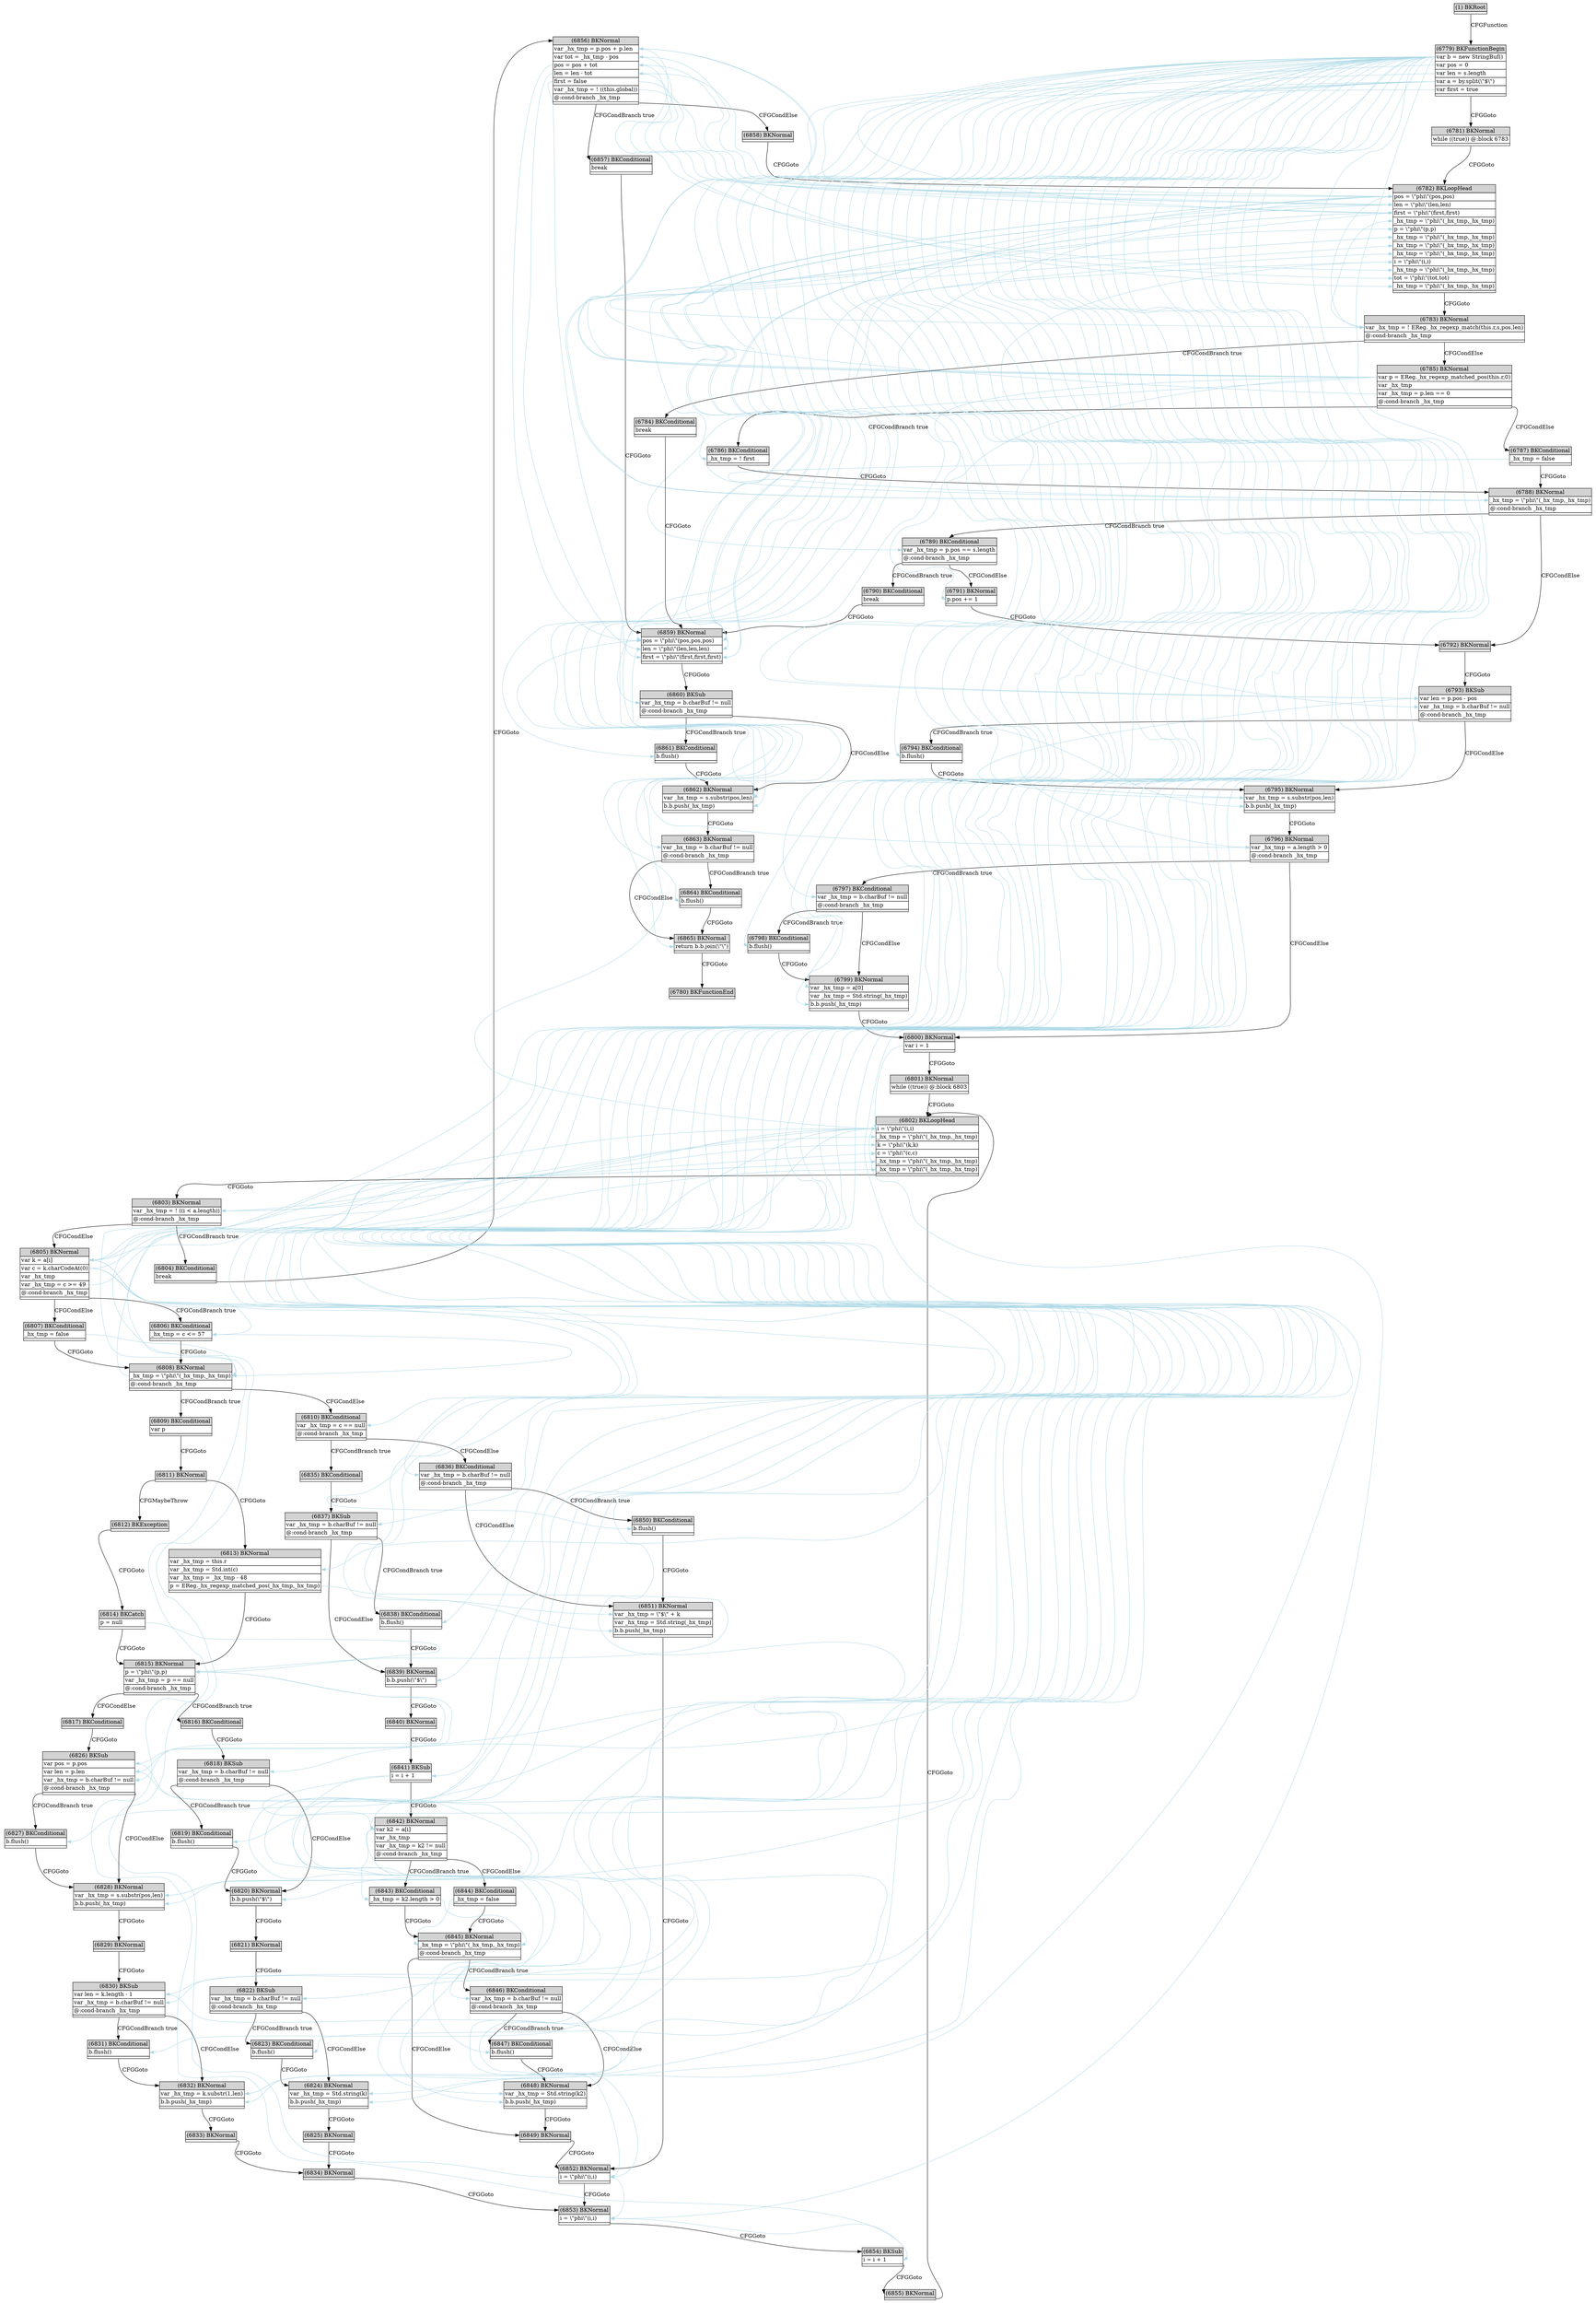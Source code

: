 digraph graphname {
	node [shape=plaintext];
n6865[label=<<table BORDER="0" CELLBORDER="1" CELLSPACING="0">
	<tr><td port="in" bgcolor="lightgray">(6865) BKNormal</td></tr>
	<tr><td port="e0" align="left">return b.b.join(\"\")</td></tr>
	<tr><td port="out"></td></tr>
</table>>];
n6864[label=<<table BORDER="0" CELLBORDER="1" CELLSPACING="0">
	<tr><td port="in" bgcolor="lightgray">(6864) BKConditional</td></tr>
	<tr><td port="e0" align="left">b.flush()</td></tr>
	<tr><td port="out"></td></tr>
</table>>];
n6863[label=<<table BORDER="0" CELLBORDER="1" CELLSPACING="0">
	<tr><td port="in" bgcolor="lightgray">(6863) BKNormal</td></tr>
	<tr><td port="e0" align="left">var _hx_tmp = b.charBuf != null</td></tr>
	<tr><td port="e1" align="left">@:cond-branch _hx_tmp</td></tr>
	<tr><td port="out"></td></tr>
</table>>];
n6862[label=<<table BORDER="0" CELLBORDER="1" CELLSPACING="0">
	<tr><td port="in" bgcolor="lightgray">(6862) BKNormal</td></tr>
	<tr><td port="e0" align="left">var _hx_tmp = s.substr(pos,len)</td></tr>
	<tr><td port="e1" align="left">b.b.push(_hx_tmp)</td></tr>
	<tr><td port="out"></td></tr>
</table>>];
n6861[label=<<table BORDER="0" CELLBORDER="1" CELLSPACING="0">
	<tr><td port="in" bgcolor="lightgray">(6861) BKConditional</td></tr>
	<tr><td port="e0" align="left">b.flush()</td></tr>
	<tr><td port="out"></td></tr>
</table>>];
n6860[label=<<table BORDER="0" CELLBORDER="1" CELLSPACING="0">
	<tr><td port="in" bgcolor="lightgray">(6860) BKSub</td></tr>
	<tr><td port="e0" align="left">var _hx_tmp = b.charBuf != null</td></tr>
	<tr><td port="e1" align="left">@:cond-branch _hx_tmp</td></tr>
	<tr><td port="out"></td></tr>
</table>>];
n6859[label=<<table BORDER="0" CELLBORDER="1" CELLSPACING="0">
	<tr><td port="in" bgcolor="lightgray">(6859) BKNormal</td></tr>
	<tr><td port="ep0" align="left">pos = \"phi\"(pos,pos,pos)</td></tr>
	<tr><td port="ep1" align="left">len = \"phi\"(len,len,len)</td></tr>
	<tr><td port="ep2" align="left">first = \"phi\"(first,first,first)</td></tr>
	<tr><td port="out"></td></tr>
</table>>];
n6858[label=<<table BORDER="0" CELLBORDER="1" CELLSPACING="0">
	<tr><td port="in" bgcolor="lightgray">(6858) BKNormal</td></tr>
	<tr><td port="out"></td></tr>
</table>>];
n6857[label=<<table BORDER="0" CELLBORDER="1" CELLSPACING="0">
	<tr><td port="in" bgcolor="lightgray">(6857) BKConditional</td></tr>
	<tr><td port="e0" align="left">break</td></tr>
	<tr><td port="out"></td></tr>
</table>>];
n6856[label=<<table BORDER="0" CELLBORDER="1" CELLSPACING="0">
	<tr><td port="in" bgcolor="lightgray">(6856) BKNormal</td></tr>
	<tr><td port="e0" align="left">var _hx_tmp = p.pos + p.len</td></tr>
	<tr><td port="e1" align="left">var tot = _hx_tmp - pos</td></tr>
	<tr><td port="e2" align="left">pos = pos + tot</td></tr>
	<tr><td port="e3" align="left">len = len - tot</td></tr>
	<tr><td port="e4" align="left">first = false</td></tr>
	<tr><td port="e5" align="left">var _hx_tmp = ! ((this.global))</td></tr>
	<tr><td port="e6" align="left">@:cond-branch _hx_tmp</td></tr>
	<tr><td port="out"></td></tr>
</table>>];
n6855[label=<<table BORDER="0" CELLBORDER="1" CELLSPACING="0">
	<tr><td port="in" bgcolor="lightgray">(6855) BKNormal</td></tr>
	<tr><td port="out"></td></tr>
</table>>];
n6854[label=<<table BORDER="0" CELLBORDER="1" CELLSPACING="0">
	<tr><td port="in" bgcolor="lightgray">(6854) BKSub</td></tr>
	<tr><td port="e0" align="left">i = i + 1</td></tr>
	<tr><td port="out"></td></tr>
</table>>];
n6853[label=<<table BORDER="0" CELLBORDER="1" CELLSPACING="0">
	<tr><td port="in" bgcolor="lightgray">(6853) BKNormal</td></tr>
	<tr><td port="ep0" align="left">i = \"phi\"(i,i)</td></tr>
	<tr><td port="out"></td></tr>
</table>>];
n6852[label=<<table BORDER="0" CELLBORDER="1" CELLSPACING="0">
	<tr><td port="in" bgcolor="lightgray">(6852) BKNormal</td></tr>
	<tr><td port="ep0" align="left">i = \"phi\"(i,i)</td></tr>
	<tr><td port="out"></td></tr>
</table>>];
n6851[label=<<table BORDER="0" CELLBORDER="1" CELLSPACING="0">
	<tr><td port="in" bgcolor="lightgray">(6851) BKNormal</td></tr>
	<tr><td port="e0" align="left">var _hx_tmp = \"$\" + k</td></tr>
	<tr><td port="e1" align="left">var _hx_tmp = Std.string(_hx_tmp)</td></tr>
	<tr><td port="e2" align="left">b.b.push(_hx_tmp)</td></tr>
	<tr><td port="out"></td></tr>
</table>>];
n6850[label=<<table BORDER="0" CELLBORDER="1" CELLSPACING="0">
	<tr><td port="in" bgcolor="lightgray">(6850) BKConditional</td></tr>
	<tr><td port="e0" align="left">b.flush()</td></tr>
	<tr><td port="out"></td></tr>
</table>>];
n6849[label=<<table BORDER="0" CELLBORDER="1" CELLSPACING="0">
	<tr><td port="in" bgcolor="lightgray">(6849) BKNormal</td></tr>
	<tr><td port="out"></td></tr>
</table>>];
n6848[label=<<table BORDER="0" CELLBORDER="1" CELLSPACING="0">
	<tr><td port="in" bgcolor="lightgray">(6848) BKNormal</td></tr>
	<tr><td port="e0" align="left">var _hx_tmp = Std.string(k2)</td></tr>
	<tr><td port="e1" align="left">b.b.push(_hx_tmp)</td></tr>
	<tr><td port="out"></td></tr>
</table>>];
n6847[label=<<table BORDER="0" CELLBORDER="1" CELLSPACING="0">
	<tr><td port="in" bgcolor="lightgray">(6847) BKConditional</td></tr>
	<tr><td port="e0" align="left">b.flush()</td></tr>
	<tr><td port="out"></td></tr>
</table>>];
n6846[label=<<table BORDER="0" CELLBORDER="1" CELLSPACING="0">
	<tr><td port="in" bgcolor="lightgray">(6846) BKConditional</td></tr>
	<tr><td port="e0" align="left">var _hx_tmp = b.charBuf != null</td></tr>
	<tr><td port="e1" align="left">@:cond-branch _hx_tmp</td></tr>
	<tr><td port="out"></td></tr>
</table>>];
n6845[label=<<table BORDER="0" CELLBORDER="1" CELLSPACING="0">
	<tr><td port="in" bgcolor="lightgray">(6845) BKNormal</td></tr>
	<tr><td port="ep0" align="left">_hx_tmp = \"phi\"(_hx_tmp,_hx_tmp)</td></tr>
	<tr><td port="e0" align="left">@:cond-branch _hx_tmp</td></tr>
	<tr><td port="out"></td></tr>
</table>>];
n6844[label=<<table BORDER="0" CELLBORDER="1" CELLSPACING="0">
	<tr><td port="in" bgcolor="lightgray">(6844) BKConditional</td></tr>
	<tr><td port="e0" align="left">_hx_tmp = false</td></tr>
	<tr><td port="out"></td></tr>
</table>>];
n6843[label=<<table BORDER="0" CELLBORDER="1" CELLSPACING="0">
	<tr><td port="in" bgcolor="lightgray">(6843) BKConditional</td></tr>
	<tr><td port="e0" align="left">_hx_tmp = k2.length &gt; 0</td></tr>
	<tr><td port="out"></td></tr>
</table>>];
n6842[label=<<table BORDER="0" CELLBORDER="1" CELLSPACING="0">
	<tr><td port="in" bgcolor="lightgray">(6842) BKNormal</td></tr>
	<tr><td port="e0" align="left">var k2 = a[i]</td></tr>
	<tr><td port="e1" align="left">var _hx_tmp</td></tr>
	<tr><td port="e2" align="left">var _hx_tmp = k2 != null</td></tr>
	<tr><td port="e3" align="left">@:cond-branch _hx_tmp</td></tr>
	<tr><td port="out"></td></tr>
</table>>];
n6841[label=<<table BORDER="0" CELLBORDER="1" CELLSPACING="0">
	<tr><td port="in" bgcolor="lightgray">(6841) BKSub</td></tr>
	<tr><td port="e0" align="left">i = i + 1</td></tr>
	<tr><td port="out"></td></tr>
</table>>];
n6840[label=<<table BORDER="0" CELLBORDER="1" CELLSPACING="0">
	<tr><td port="in" bgcolor="lightgray">(6840) BKNormal</td></tr>
	<tr><td port="out"></td></tr>
</table>>];
n6839[label=<<table BORDER="0" CELLBORDER="1" CELLSPACING="0">
	<tr><td port="in" bgcolor="lightgray">(6839) BKNormal</td></tr>
	<tr><td port="e0" align="left">b.b.push(\"$\")</td></tr>
	<tr><td port="out"></td></tr>
</table>>];
n6838[label=<<table BORDER="0" CELLBORDER="1" CELLSPACING="0">
	<tr><td port="in" bgcolor="lightgray">(6838) BKConditional</td></tr>
	<tr><td port="e0" align="left">b.flush()</td></tr>
	<tr><td port="out"></td></tr>
</table>>];
n6837[label=<<table BORDER="0" CELLBORDER="1" CELLSPACING="0">
	<tr><td port="in" bgcolor="lightgray">(6837) BKSub</td></tr>
	<tr><td port="e0" align="left">var _hx_tmp = b.charBuf != null</td></tr>
	<tr><td port="e1" align="left">@:cond-branch _hx_tmp</td></tr>
	<tr><td port="out"></td></tr>
</table>>];
n6836[label=<<table BORDER="0" CELLBORDER="1" CELLSPACING="0">
	<tr><td port="in" bgcolor="lightgray">(6836) BKConditional</td></tr>
	<tr><td port="e0" align="left">var _hx_tmp = b.charBuf != null</td></tr>
	<tr><td port="e1" align="left">@:cond-branch _hx_tmp</td></tr>
	<tr><td port="out"></td></tr>
</table>>];
n6835[label=<<table BORDER="0" CELLBORDER="1" CELLSPACING="0">
	<tr><td port="in" bgcolor="lightgray">(6835) BKConditional</td></tr>
	<tr><td port="out"></td></tr>
</table>>];
n6834[label=<<table BORDER="0" CELLBORDER="1" CELLSPACING="0">
	<tr><td port="in" bgcolor="lightgray">(6834) BKNormal</td></tr>
	<tr><td port="out"></td></tr>
</table>>];
n6833[label=<<table BORDER="0" CELLBORDER="1" CELLSPACING="0">
	<tr><td port="in" bgcolor="lightgray">(6833) BKNormal</td></tr>
	<tr><td port="out"></td></tr>
</table>>];
n6832[label=<<table BORDER="0" CELLBORDER="1" CELLSPACING="0">
	<tr><td port="in" bgcolor="lightgray">(6832) BKNormal</td></tr>
	<tr><td port="e0" align="left">var _hx_tmp = k.substr(1,len)</td></tr>
	<tr><td port="e1" align="left">b.b.push(_hx_tmp)</td></tr>
	<tr><td port="out"></td></tr>
</table>>];
n6831[label=<<table BORDER="0" CELLBORDER="1" CELLSPACING="0">
	<tr><td port="in" bgcolor="lightgray">(6831) BKConditional</td></tr>
	<tr><td port="e0" align="left">b.flush()</td></tr>
	<tr><td port="out"></td></tr>
</table>>];
n6830[label=<<table BORDER="0" CELLBORDER="1" CELLSPACING="0">
	<tr><td port="in" bgcolor="lightgray">(6830) BKSub</td></tr>
	<tr><td port="e0" align="left">var len = k.length - 1</td></tr>
	<tr><td port="e1" align="left">var _hx_tmp = b.charBuf != null</td></tr>
	<tr><td port="e2" align="left">@:cond-branch _hx_tmp</td></tr>
	<tr><td port="out"></td></tr>
</table>>];
n6829[label=<<table BORDER="0" CELLBORDER="1" CELLSPACING="0">
	<tr><td port="in" bgcolor="lightgray">(6829) BKNormal</td></tr>
	<tr><td port="out"></td></tr>
</table>>];
n6828[label=<<table BORDER="0" CELLBORDER="1" CELLSPACING="0">
	<tr><td port="in" bgcolor="lightgray">(6828) BKNormal</td></tr>
	<tr><td port="e0" align="left">var _hx_tmp = s.substr(pos,len)</td></tr>
	<tr><td port="e1" align="left">b.b.push(_hx_tmp)</td></tr>
	<tr><td port="out"></td></tr>
</table>>];
n6827[label=<<table BORDER="0" CELLBORDER="1" CELLSPACING="0">
	<tr><td port="in" bgcolor="lightgray">(6827) BKConditional</td></tr>
	<tr><td port="e0" align="left">b.flush()</td></tr>
	<tr><td port="out"></td></tr>
</table>>];
n6826[label=<<table BORDER="0" CELLBORDER="1" CELLSPACING="0">
	<tr><td port="in" bgcolor="lightgray">(6826) BKSub</td></tr>
	<tr><td port="e0" align="left">var pos = p.pos</td></tr>
	<tr><td port="e1" align="left">var len = p.len</td></tr>
	<tr><td port="e2" align="left">var _hx_tmp = b.charBuf != null</td></tr>
	<tr><td port="e3" align="left">@:cond-branch _hx_tmp</td></tr>
	<tr><td port="out"></td></tr>
</table>>];
n6825[label=<<table BORDER="0" CELLBORDER="1" CELLSPACING="0">
	<tr><td port="in" bgcolor="lightgray">(6825) BKNormal</td></tr>
	<tr><td port="out"></td></tr>
</table>>];
n6824[label=<<table BORDER="0" CELLBORDER="1" CELLSPACING="0">
	<tr><td port="in" bgcolor="lightgray">(6824) BKNormal</td></tr>
	<tr><td port="e0" align="left">var _hx_tmp = Std.string(k)</td></tr>
	<tr><td port="e1" align="left">b.b.push(_hx_tmp)</td></tr>
	<tr><td port="out"></td></tr>
</table>>];
n6823[label=<<table BORDER="0" CELLBORDER="1" CELLSPACING="0">
	<tr><td port="in" bgcolor="lightgray">(6823) BKConditional</td></tr>
	<tr><td port="e0" align="left">b.flush()</td></tr>
	<tr><td port="out"></td></tr>
</table>>];
n6822[label=<<table BORDER="0" CELLBORDER="1" CELLSPACING="0">
	<tr><td port="in" bgcolor="lightgray">(6822) BKSub</td></tr>
	<tr><td port="e0" align="left">var _hx_tmp = b.charBuf != null</td></tr>
	<tr><td port="e1" align="left">@:cond-branch _hx_tmp</td></tr>
	<tr><td port="out"></td></tr>
</table>>];
n6821[label=<<table BORDER="0" CELLBORDER="1" CELLSPACING="0">
	<tr><td port="in" bgcolor="lightgray">(6821) BKNormal</td></tr>
	<tr><td port="out"></td></tr>
</table>>];
n6820[label=<<table BORDER="0" CELLBORDER="1" CELLSPACING="0">
	<tr><td port="in" bgcolor="lightgray">(6820) BKNormal</td></tr>
	<tr><td port="e0" align="left">b.b.push(\"$\")</td></tr>
	<tr><td port="out"></td></tr>
</table>>];
n6819[label=<<table BORDER="0" CELLBORDER="1" CELLSPACING="0">
	<tr><td port="in" bgcolor="lightgray">(6819) BKConditional</td></tr>
	<tr><td port="e0" align="left">b.flush()</td></tr>
	<tr><td port="out"></td></tr>
</table>>];
n6818[label=<<table BORDER="0" CELLBORDER="1" CELLSPACING="0">
	<tr><td port="in" bgcolor="lightgray">(6818) BKSub</td></tr>
	<tr><td port="e0" align="left">var _hx_tmp = b.charBuf != null</td></tr>
	<tr><td port="e1" align="left">@:cond-branch _hx_tmp</td></tr>
	<tr><td port="out"></td></tr>
</table>>];
n6817[label=<<table BORDER="0" CELLBORDER="1" CELLSPACING="0">
	<tr><td port="in" bgcolor="lightgray">(6817) BKConditional</td></tr>
	<tr><td port="out"></td></tr>
</table>>];
n6816[label=<<table BORDER="0" CELLBORDER="1" CELLSPACING="0">
	<tr><td port="in" bgcolor="lightgray">(6816) BKConditional</td></tr>
	<tr><td port="out"></td></tr>
</table>>];
n6815[label=<<table BORDER="0" CELLBORDER="1" CELLSPACING="0">
	<tr><td port="in" bgcolor="lightgray">(6815) BKNormal</td></tr>
	<tr><td port="ep0" align="left">p = \"phi\"(p,p)</td></tr>
	<tr><td port="e0" align="left">var _hx_tmp = p == null</td></tr>
	<tr><td port="e1" align="left">@:cond-branch _hx_tmp</td></tr>
	<tr><td port="out"></td></tr>
</table>>];
n6814[label=<<table BORDER="0" CELLBORDER="1" CELLSPACING="0">
	<tr><td port="in" bgcolor="lightgray">(6814) BKCatch</td></tr>
	<tr><td port="e0" align="left">p = null</td></tr>
	<tr><td port="out"></td></tr>
</table>>];
n6813[label=<<table BORDER="0" CELLBORDER="1" CELLSPACING="0">
	<tr><td port="in" bgcolor="lightgray">(6813) BKNormal</td></tr>
	<tr><td port="e0" align="left">var _hx_tmp = this.r</td></tr>
	<tr><td port="e1" align="left">var _hx_tmp = Std.int(c)</td></tr>
	<tr><td port="e2" align="left">var _hx_tmp = _hx_tmp - 48</td></tr>
	<tr><td port="e3" align="left">p = EReg._hx_regexp_matched_pos(_hx_tmp,_hx_tmp)</td></tr>
	<tr><td port="out"></td></tr>
</table>>];
n6812[label=<<table BORDER="0" CELLBORDER="1" CELLSPACING="0">
	<tr><td port="in" bgcolor="lightgray">(6812) BKException</td></tr>
	<tr><td port="out"></td></tr>
</table>>];
n6811[label=<<table BORDER="0" CELLBORDER="1" CELLSPACING="0">
	<tr><td port="in" bgcolor="lightgray">(6811) BKNormal</td></tr>
	<tr><td port="out"></td></tr>
</table>>];
n6810[label=<<table BORDER="0" CELLBORDER="1" CELLSPACING="0">
	<tr><td port="in" bgcolor="lightgray">(6810) BKConditional</td></tr>
	<tr><td port="e0" align="left">var _hx_tmp = c == null</td></tr>
	<tr><td port="e1" align="left">@:cond-branch _hx_tmp</td></tr>
	<tr><td port="out"></td></tr>
</table>>];
n6809[label=<<table BORDER="0" CELLBORDER="1" CELLSPACING="0">
	<tr><td port="in" bgcolor="lightgray">(6809) BKConditional</td></tr>
	<tr><td port="e0" align="left">var p</td></tr>
	<tr><td port="out"></td></tr>
</table>>];
n6808[label=<<table BORDER="0" CELLBORDER="1" CELLSPACING="0">
	<tr><td port="in" bgcolor="lightgray">(6808) BKNormal</td></tr>
	<tr><td port="ep0" align="left">_hx_tmp = \"phi\"(_hx_tmp,_hx_tmp)</td></tr>
	<tr><td port="e0" align="left">@:cond-branch _hx_tmp</td></tr>
	<tr><td port="out"></td></tr>
</table>>];
n6807[label=<<table BORDER="0" CELLBORDER="1" CELLSPACING="0">
	<tr><td port="in" bgcolor="lightgray">(6807) BKConditional</td></tr>
	<tr><td port="e0" align="left">_hx_tmp = false</td></tr>
	<tr><td port="out"></td></tr>
</table>>];
n6806[label=<<table BORDER="0" CELLBORDER="1" CELLSPACING="0">
	<tr><td port="in" bgcolor="lightgray">(6806) BKConditional</td></tr>
	<tr><td port="e0" align="left">_hx_tmp = c &lt;= 57</td></tr>
	<tr><td port="out"></td></tr>
</table>>];
n6805[label=<<table BORDER="0" CELLBORDER="1" CELLSPACING="0">
	<tr><td port="in" bgcolor="lightgray">(6805) BKNormal</td></tr>
	<tr><td port="e0" align="left">var k = a[i]</td></tr>
	<tr><td port="e1" align="left">var c = k.charCodeAt(0)</td></tr>
	<tr><td port="e2" align="left">var _hx_tmp</td></tr>
	<tr><td port="e3" align="left">var _hx_tmp = c &gt;= 49</td></tr>
	<tr><td port="e4" align="left">@:cond-branch _hx_tmp</td></tr>
	<tr><td port="out"></td></tr>
</table>>];
n6804[label=<<table BORDER="0" CELLBORDER="1" CELLSPACING="0">
	<tr><td port="in" bgcolor="lightgray">(6804) BKConditional</td></tr>
	<tr><td port="e0" align="left">break</td></tr>
	<tr><td port="out"></td></tr>
</table>>];
n6803[label=<<table BORDER="0" CELLBORDER="1" CELLSPACING="0">
	<tr><td port="in" bgcolor="lightgray">(6803) BKNormal</td></tr>
	<tr><td port="e0" align="left">var _hx_tmp = ! ((i &lt; a.length))</td></tr>
	<tr><td port="e1" align="left">@:cond-branch _hx_tmp</td></tr>
	<tr><td port="out"></td></tr>
</table>>];
n6802[label=<<table BORDER="0" CELLBORDER="1" CELLSPACING="0">
	<tr><td port="in" bgcolor="lightgray">(6802) BKLoopHead</td></tr>
	<tr><td port="ep0" align="left">i = \"phi\"(i,i)</td></tr>
	<tr><td port="ep1" align="left">_hx_tmp = \"phi\"(_hx_tmp,_hx_tmp)</td></tr>
	<tr><td port="ep2" align="left">k = \"phi\"(k,k)</td></tr>
	<tr><td port="ep3" align="left">c = \"phi\"(c,c)</td></tr>
	<tr><td port="ep4" align="left">_hx_tmp = \"phi\"(_hx_tmp,_hx_tmp)</td></tr>
	<tr><td port="ep5" align="left">_hx_tmp = \"phi\"(_hx_tmp,_hx_tmp)</td></tr>
	<tr><td port="out"></td></tr>
</table>>];
n6801[label=<<table BORDER="0" CELLBORDER="1" CELLSPACING="0">
	<tr><td port="in" bgcolor="lightgray">(6801) BKNormal</td></tr>
	<tr><td port="e0" align="left">while ((true)) @:block 6803</td></tr>
	<tr><td port="out"></td></tr>
</table>>];
n6800[label=<<table BORDER="0" CELLBORDER="1" CELLSPACING="0">
	<tr><td port="in" bgcolor="lightgray">(6800) BKNormal</td></tr>
	<tr><td port="e0" align="left">var i = 1</td></tr>
	<tr><td port="out"></td></tr>
</table>>];
n6799[label=<<table BORDER="0" CELLBORDER="1" CELLSPACING="0">
	<tr><td port="in" bgcolor="lightgray">(6799) BKNormal</td></tr>
	<tr><td port="e0" align="left">var _hx_tmp = a[0]</td></tr>
	<tr><td port="e1" align="left">var _hx_tmp = Std.string(_hx_tmp)</td></tr>
	<tr><td port="e2" align="left">b.b.push(_hx_tmp)</td></tr>
	<tr><td port="out"></td></tr>
</table>>];
n6798[label=<<table BORDER="0" CELLBORDER="1" CELLSPACING="0">
	<tr><td port="in" bgcolor="lightgray">(6798) BKConditional</td></tr>
	<tr><td port="e0" align="left">b.flush()</td></tr>
	<tr><td port="out"></td></tr>
</table>>];
n6797[label=<<table BORDER="0" CELLBORDER="1" CELLSPACING="0">
	<tr><td port="in" bgcolor="lightgray">(6797) BKConditional</td></tr>
	<tr><td port="e0" align="left">var _hx_tmp = b.charBuf != null</td></tr>
	<tr><td port="e1" align="left">@:cond-branch _hx_tmp</td></tr>
	<tr><td port="out"></td></tr>
</table>>];
n6796[label=<<table BORDER="0" CELLBORDER="1" CELLSPACING="0">
	<tr><td port="in" bgcolor="lightgray">(6796) BKNormal</td></tr>
	<tr><td port="e0" align="left">var _hx_tmp = a.length &gt; 0</td></tr>
	<tr><td port="e1" align="left">@:cond-branch _hx_tmp</td></tr>
	<tr><td port="out"></td></tr>
</table>>];
n6795[label=<<table BORDER="0" CELLBORDER="1" CELLSPACING="0">
	<tr><td port="in" bgcolor="lightgray">(6795) BKNormal</td></tr>
	<tr><td port="e0" align="left">var _hx_tmp = s.substr(pos,len)</td></tr>
	<tr><td port="e1" align="left">b.b.push(_hx_tmp)</td></tr>
	<tr><td port="out"></td></tr>
</table>>];
n6794[label=<<table BORDER="0" CELLBORDER="1" CELLSPACING="0">
	<tr><td port="in" bgcolor="lightgray">(6794) BKConditional</td></tr>
	<tr><td port="e0" align="left">b.flush()</td></tr>
	<tr><td port="out"></td></tr>
</table>>];
n6793[label=<<table BORDER="0" CELLBORDER="1" CELLSPACING="0">
	<tr><td port="in" bgcolor="lightgray">(6793) BKSub</td></tr>
	<tr><td port="e0" align="left">var len = p.pos - pos</td></tr>
	<tr><td port="e1" align="left">var _hx_tmp = b.charBuf != null</td></tr>
	<tr><td port="e2" align="left">@:cond-branch _hx_tmp</td></tr>
	<tr><td port="out"></td></tr>
</table>>];
n6792[label=<<table BORDER="0" CELLBORDER="1" CELLSPACING="0">
	<tr><td port="in" bgcolor="lightgray">(6792) BKNormal</td></tr>
	<tr><td port="out"></td></tr>
</table>>];
n6791[label=<<table BORDER="0" CELLBORDER="1" CELLSPACING="0">
	<tr><td port="in" bgcolor="lightgray">(6791) BKNormal</td></tr>
	<tr><td port="e0" align="left">p.pos += 1</td></tr>
	<tr><td port="out"></td></tr>
</table>>];
n6790[label=<<table BORDER="0" CELLBORDER="1" CELLSPACING="0">
	<tr><td port="in" bgcolor="lightgray">(6790) BKConditional</td></tr>
	<tr><td port="e0" align="left">break</td></tr>
	<tr><td port="out"></td></tr>
</table>>];
n6789[label=<<table BORDER="0" CELLBORDER="1" CELLSPACING="0">
	<tr><td port="in" bgcolor="lightgray">(6789) BKConditional</td></tr>
	<tr><td port="e0" align="left">var _hx_tmp = p.pos == s.length</td></tr>
	<tr><td port="e1" align="left">@:cond-branch _hx_tmp</td></tr>
	<tr><td port="out"></td></tr>
</table>>];
n6788[label=<<table BORDER="0" CELLBORDER="1" CELLSPACING="0">
	<tr><td port="in" bgcolor="lightgray">(6788) BKNormal</td></tr>
	<tr><td port="ep0" align="left">_hx_tmp = \"phi\"(_hx_tmp,_hx_tmp)</td></tr>
	<tr><td port="e0" align="left">@:cond-branch _hx_tmp</td></tr>
	<tr><td port="out"></td></tr>
</table>>];
n6787[label=<<table BORDER="0" CELLBORDER="1" CELLSPACING="0">
	<tr><td port="in" bgcolor="lightgray">(6787) BKConditional</td></tr>
	<tr><td port="e0" align="left">_hx_tmp = false</td></tr>
	<tr><td port="out"></td></tr>
</table>>];
n6786[label=<<table BORDER="0" CELLBORDER="1" CELLSPACING="0">
	<tr><td port="in" bgcolor="lightgray">(6786) BKConditional</td></tr>
	<tr><td port="e0" align="left">_hx_tmp = ! first</td></tr>
	<tr><td port="out"></td></tr>
</table>>];
n6785[label=<<table BORDER="0" CELLBORDER="1" CELLSPACING="0">
	<tr><td port="in" bgcolor="lightgray">(6785) BKNormal</td></tr>
	<tr><td port="e0" align="left">var p = EReg._hx_regexp_matched_pos(this.r,0)</td></tr>
	<tr><td port="e1" align="left">var _hx_tmp</td></tr>
	<tr><td port="e2" align="left">var _hx_tmp = p.len == 0</td></tr>
	<tr><td port="e3" align="left">@:cond-branch _hx_tmp</td></tr>
	<tr><td port="out"></td></tr>
</table>>];
n6784[label=<<table BORDER="0" CELLBORDER="1" CELLSPACING="0">
	<tr><td port="in" bgcolor="lightgray">(6784) BKConditional</td></tr>
	<tr><td port="e0" align="left">break</td></tr>
	<tr><td port="out"></td></tr>
</table>>];
n6783[label=<<table BORDER="0" CELLBORDER="1" CELLSPACING="0">
	<tr><td port="in" bgcolor="lightgray">(6783) BKNormal</td></tr>
	<tr><td port="e0" align="left">var _hx_tmp = ! EReg._hx_regexp_match(this.r,s,pos,len)</td></tr>
	<tr><td port="e1" align="left">@:cond-branch _hx_tmp</td></tr>
	<tr><td port="out"></td></tr>
</table>>];
n6782[label=<<table BORDER="0" CELLBORDER="1" CELLSPACING="0">
	<tr><td port="in" bgcolor="lightgray">(6782) BKLoopHead</td></tr>
	<tr><td port="ep0" align="left">pos = \"phi\"(pos,pos)</td></tr>
	<tr><td port="ep1" align="left">len = \"phi\"(len,len)</td></tr>
	<tr><td port="ep2" align="left">first = \"phi\"(first,first)</td></tr>
	<tr><td port="ep3" align="left">_hx_tmp = \"phi\"(_hx_tmp,_hx_tmp)</td></tr>
	<tr><td port="ep4" align="left">p = \"phi\"(p,p)</td></tr>
	<tr><td port="ep5" align="left">_hx_tmp = \"phi\"(_hx_tmp,_hx_tmp)</td></tr>
	<tr><td port="ep6" align="left">_hx_tmp = \"phi\"(_hx_tmp,_hx_tmp)</td></tr>
	<tr><td port="ep7" align="left">_hx_tmp = \"phi\"(_hx_tmp,_hx_tmp)</td></tr>
	<tr><td port="ep8" align="left">i = \"phi\"(i,i)</td></tr>
	<tr><td port="ep9" align="left">_hx_tmp = \"phi\"(_hx_tmp,_hx_tmp)</td></tr>
	<tr><td port="ep10" align="left">tot = \"phi\"(tot,tot)</td></tr>
	<tr><td port="ep11" align="left">_hx_tmp = \"phi\"(_hx_tmp,_hx_tmp)</td></tr>
	<tr><td port="out"></td></tr>
</table>>];
n6781[label=<<table BORDER="0" CELLBORDER="1" CELLSPACING="0">
	<tr><td port="in" bgcolor="lightgray">(6781) BKNormal</td></tr>
	<tr><td port="e0" align="left">while ((true)) @:block 6783</td></tr>
	<tr><td port="out"></td></tr>
</table>>];
n6780[label=<<table BORDER="0" CELLBORDER="1" CELLSPACING="0">
	<tr><td port="in" bgcolor="lightgray">(6780) BKFunctionEnd</td></tr>
	<tr><td port="out"></td></tr>
</table>>];
n6779[label=<<table BORDER="0" CELLBORDER="1" CELLSPACING="0">
	<tr><td port="in" bgcolor="lightgray">(6779) BKFunctionBegin</td></tr>
	<tr><td port="e0" align="left">var b = new StringBuf()</td></tr>
	<tr><td port="e1" align="left">var pos = 0</td></tr>
	<tr><td port="e2" align="left">var len = s.length</td></tr>
	<tr><td port="e3" align="left">var a = by.split(\"$\")</td></tr>
	<tr><td port="e4" align="left">var first = true</td></tr>
	<tr><td port="out"></td></tr>
</table>>];
n1[label=<<table BORDER="0" CELLBORDER="1" CELLSPACING="0">
	<tr><td port="in" bgcolor="lightgray">(1) BKRoot</td></tr>
	<tr><td port="out"></td></tr>
</table>>];
n1:out -> n6779:in[label="CFGFunction"];
n6779:out -> n6781:in[label="CFGGoto"];
n6781:out -> n6782:in[label="CFGGoto"];
n6782:out -> n6783:in[label="CFGGoto"];
n6783:out -> n6785:in[label="CFGCondElse"];
n6783:out -> n6784:in[label="CFGCondBranch true"];
n6784:out -> n6859:in[label="CFGGoto"];
n6859:out -> n6860:in[label="CFGGoto"];
n6860:out -> n6862:in[label="CFGCondElse"];
n6860:out -> n6861:in[label="CFGCondBranch true"];
n6861:out -> n6862:in[label="CFGGoto"];
n6862:out -> n6863:in[label="CFGGoto"];
n6863:out -> n6865:in[label="CFGCondElse"];
n6863:out -> n6864:in[label="CFGCondBranch true"];
n6864:out -> n6865:in[label="CFGGoto"];
n6865:out -> n6780:in[label="CFGGoto"];
n6785:out -> n6787:in[label="CFGCondElse"];
n6785:out -> n6786:in[label="CFGCondBranch true"];
n6786:out -> n6788:in[label="CFGGoto"];
n6788:out -> n6792:in[label="CFGCondElse"];
n6788:out -> n6789:in[label="CFGCondBranch true"];
n6789:out -> n6791:in[label="CFGCondElse"];
n6789:out -> n6790:in[label="CFGCondBranch true"];
n6790:out -> n6859:in[label="CFGGoto"];
n6791:out -> n6792:in[label="CFGGoto"];
n6792:out -> n6793:in[label="CFGGoto"];
n6793:out -> n6795:in[label="CFGCondElse"];
n6793:out -> n6794:in[label="CFGCondBranch true"];
n6794:out -> n6795:in[label="CFGGoto"];
n6795:out -> n6796:in[label="CFGGoto"];
n6796:out -> n6800:in[label="CFGCondElse"];
n6796:out -> n6797:in[label="CFGCondBranch true"];
n6797:out -> n6799:in[label="CFGCondElse"];
n6797:out -> n6798:in[label="CFGCondBranch true"];
n6798:out -> n6799:in[label="CFGGoto"];
n6799:out -> n6800:in[label="CFGGoto"];
n6800:out -> n6801:in[label="CFGGoto"];
n6801:out -> n6802:in[label="CFGGoto"];
n6802:out -> n6803:in[label="CFGGoto"];
n6803:out -> n6805:in[label="CFGCondElse"];
n6803:out -> n6804:in[label="CFGCondBranch true"];
n6804:out -> n6856:in[label="CFGGoto"];
n6856:out -> n6858:in[label="CFGCondElse"];
n6856:out -> n6857:in[label="CFGCondBranch true"];
n6857:out -> n6859:in[label="CFGGoto"];
n6858:out -> n6782:in[label="CFGGoto"];
n6805:out -> n6807:in[label="CFGCondElse"];
n6805:out -> n6806:in[label="CFGCondBranch true"];
n6806:out -> n6808:in[label="CFGGoto"];
n6808:out -> n6810:in[label="CFGCondElse"];
n6808:out -> n6809:in[label="CFGCondBranch true"];
n6809:out -> n6811:in[label="CFGGoto"];
n6811:out -> n6812:in[label="CFGMaybeThrow"];
n6811:out -> n6813:in[label="CFGGoto"];
n6813:out -> n6815:in[label="CFGGoto"];
n6815:out -> n6817:in[label="CFGCondElse"];
n6815:out -> n6816:in[label="CFGCondBranch true"];
n6816:out -> n6818:in[label="CFGGoto"];
n6818:out -> n6820:in[label="CFGCondElse"];
n6818:out -> n6819:in[label="CFGCondBranch true"];
n6819:out -> n6820:in[label="CFGGoto"];
n6820:out -> n6821:in[label="CFGGoto"];
n6821:out -> n6822:in[label="CFGGoto"];
n6822:out -> n6824:in[label="CFGCondElse"];
n6822:out -> n6823:in[label="CFGCondBranch true"];
n6823:out -> n6824:in[label="CFGGoto"];
n6824:out -> n6825:in[label="CFGGoto"];
n6825:out -> n6834:in[label="CFGGoto"];
n6834:out -> n6853:in[label="CFGGoto"];
n6817:out -> n6826:in[label="CFGGoto"];
n6826:out -> n6828:in[label="CFGCondElse"];
n6826:out -> n6827:in[label="CFGCondBranch true"];
n6827:out -> n6828:in[label="CFGGoto"];
n6828:out -> n6829:in[label="CFGGoto"];
n6829:out -> n6830:in[label="CFGGoto"];
n6830:out -> n6832:in[label="CFGCondElse"];
n6830:out -> n6831:in[label="CFGCondBranch true"];
n6831:out -> n6832:in[label="CFGGoto"];
n6832:out -> n6833:in[label="CFGGoto"];
n6833:out -> n6834:in[label="CFGGoto"];
n6812:out -> n6814:in[label="CFGGoto"];
n6814:out -> n6815:in[label="CFGGoto"];
n6853:out -> n6854:in[label="CFGGoto"];
n6854:out -> n6855:in[label="CFGGoto"];
n6855:out -> n6802:in[label="CFGGoto"];
n6810:out -> n6836:in[label="CFGCondElse"];
n6810:out -> n6835:in[label="CFGCondBranch true"];
n6835:out -> n6837:in[label="CFGGoto"];
n6837:out -> n6839:in[label="CFGCondElse"];
n6837:out -> n6838:in[label="CFGCondBranch true"];
n6838:out -> n6839:in[label="CFGGoto"];
n6839:out -> n6840:in[label="CFGGoto"];
n6840:out -> n6841:in[label="CFGGoto"];
n6841:out -> n6842:in[label="CFGGoto"];
n6842:out -> n6844:in[label="CFGCondElse"];
n6842:out -> n6843:in[label="CFGCondBranch true"];
n6843:out -> n6845:in[label="CFGGoto"];
n6845:out -> n6849:in[label="CFGCondElse"];
n6845:out -> n6846:in[label="CFGCondBranch true"];
n6846:out -> n6848:in[label="CFGCondElse"];
n6846:out -> n6847:in[label="CFGCondBranch true"];
n6847:out -> n6848:in[label="CFGGoto"];
n6848:out -> n6849:in[label="CFGGoto"];
n6849:out -> n6852:in[label="CFGGoto"];
n6844:out -> n6845:in[label="CFGGoto"];
n6852:out -> n6853:in[label="CFGGoto"];
n6836:out -> n6851:in[label="CFGCondElse"];
n6836:out -> n6850:in[label="CFGCondBranch true"];
n6850:out -> n6851:in[label="CFGGoto"];
n6851:out -> n6852:in[label="CFGGoto"];
n6807:out -> n6808:in[label="CFGGoto"];
n6787:out -> n6788:in[label="CFGGoto"];
n6788:ep0 -> n6782:ep5[color=lightblue,constraint=false];
n6852:ep0 -> n6782:ep8[color=lightblue,constraint=false];
n6808:ep0 -> n6802:ep4[color=lightblue,constraint=false];
n6779:e0 -> n6851:e2[color=lightblue,constraint=false];
n6779:e0 -> n6850:e0[color=lightblue,constraint=false];
n6779:e0 -> n6836:e0[color=lightblue,constraint=false];
n6779:e0 -> n6848:e1[color=lightblue,constraint=false];
n6779:e0 -> n6847:e0[color=lightblue,constraint=false];
n6779:e0 -> n6846:e0[color=lightblue,constraint=false];
n6779:e0 -> n6839:e0[color=lightblue,constraint=false];
n6779:e0 -> n6838:e0[color=lightblue,constraint=false];
n6779:e0 -> n6837:e0[color=lightblue,constraint=false];
n6779:e0 -> n6832:e1[color=lightblue,constraint=false];
n6779:e0 -> n6831:e0[color=lightblue,constraint=false];
n6779:e0 -> n6830:e1[color=lightblue,constraint=false];
n6779:e0 -> n6828:e1[color=lightblue,constraint=false];
n6779:e0 -> n6827:e0[color=lightblue,constraint=false];
n6779:e0 -> n6826:e2[color=lightblue,constraint=false];
n6779:e0 -> n6824:e1[color=lightblue,constraint=false];
n6779:e0 -> n6823:e0[color=lightblue,constraint=false];
n6779:e0 -> n6822:e0[color=lightblue,constraint=false];
n6779:e0 -> n6820:e0[color=lightblue,constraint=false];
n6779:e0 -> n6819:e0[color=lightblue,constraint=false];
n6779:e0 -> n6818:e0[color=lightblue,constraint=false];
n6779:e0 -> n6799:e2[color=lightblue,constraint=false];
n6779:e0 -> n6798:e0[color=lightblue,constraint=false];
n6779:e0 -> n6797:e0[color=lightblue,constraint=false];
n6779:e0 -> n6795:e1[color=lightblue,constraint=false];
n6779:e0 -> n6794:e0[color=lightblue,constraint=false];
n6779:e0 -> n6793:e1[color=lightblue,constraint=false];
n6779:e0 -> n6865:e0[color=lightblue,constraint=false];
n6779:e0 -> n6864:e0[color=lightblue,constraint=false];
n6779:e0 -> n6863:e0[color=lightblue,constraint=false];
n6779:e0 -> n6862:e1[color=lightblue,constraint=false];
n6779:e0 -> n6861:e0[color=lightblue,constraint=false];
n6779:e0 -> n6860:e0[color=lightblue,constraint=false];
n6779:e1 -> n6782:ep0[color=lightblue,constraint=false];
n6779:e2 -> n6782:ep1[color=lightblue,constraint=false];
n6779:e3 -> n6842:e0[color=lightblue,constraint=false];
n6779:e3 -> n6805:e0[color=lightblue,constraint=false];
n6779:e3 -> n6803:e0[color=lightblue,constraint=false];
n6779:e3 -> n6799:e0[color=lightblue,constraint=false];
n6779:e3 -> n6796:e0[color=lightblue,constraint=false];
n6779:e4 -> n6782:ep2[color=lightblue,constraint=false];
n6782:ep0 -> n6856:e2[color=lightblue,constraint=false];
n6782:ep0 -> n6856:e1[color=lightblue,constraint=false];
n6782:ep0 -> n6795:e0[color=lightblue,constraint=false];
n6782:ep0 -> n6793:e0[color=lightblue,constraint=false];
n6782:ep0 -> n6859:ep0[color=lightblue,constraint=false];
n6782:ep0 -> n6859:ep0[color=lightblue,constraint=false];
n6782:ep0 -> n6783:e0[color=lightblue,constraint=false];
n6782:ep1 -> n6856:e3[color=lightblue,constraint=false];
n6782:ep1 -> n6859:ep1[color=lightblue,constraint=false];
n6782:ep1 -> n6859:ep1[color=lightblue,constraint=false];
n6782:ep1 -> n6783:e0[color=lightblue,constraint=false];
n6782:ep2 -> n6859:ep2[color=lightblue,constraint=false];
n6782:ep2 -> n6786:e0[color=lightblue,constraint=false];
n6782:ep2 -> n6859:ep2[color=lightblue,constraint=false];
n6783:e0 -> n6782:ep3[color=lightblue,constraint=false];
n6859:ep0 -> n6862:e0[color=lightblue,constraint=false];
n6859:ep1 -> n6862:e0[color=lightblue,constraint=false];
n6785:e0 -> n6782:ep4[color=lightblue,constraint=false];
n6785:e0 -> n6856:e0[color=lightblue,constraint=false];
n6785:e0 -> n6856:e0[color=lightblue,constraint=false];
n6785:e0 -> n6793:e0[color=lightblue,constraint=false];
n6785:e0 -> n6791:e0[color=lightblue,constraint=false];
n6785:e0 -> n6789:e0[color=lightblue,constraint=false];
n6785:e2 -> n6782:ep6[color=lightblue,constraint=false];
n6786:e0 -> n6788:ep0[color=lightblue,constraint=false];
n6788:ep0 -> n6782:ep5[color=lightblue,constraint=false];
n6793:e0 -> n6795:e0[color=lightblue,constraint=false];
n6796:e0 -> n6782:ep7[color=lightblue,constraint=false];
n6800:e0 -> n6802:ep0[color=lightblue,constraint=false];
n6802:ep0 -> n6852:ep0[color=lightblue,constraint=false];
n6802:ep0 -> n6841:e0[color=lightblue,constraint=false];
n6802:ep0 -> n6853:ep0[color=lightblue,constraint=false];
n6802:ep0 -> n6805:e0[color=lightblue,constraint=false];
n6802:ep0 -> n6782:ep8[color=lightblue,constraint=false];
n6802:ep0 -> n6803:e0[color=lightblue,constraint=false];
n6803:e0 -> n6802:ep1[color=lightblue,constraint=false];
n6856:e0 -> n6782:ep9[color=lightblue,constraint=false];
n6856:e1 -> n6782:ep10[color=lightblue,constraint=false];
n6856:e2 -> n6782:ep0[color=lightblue,constraint=false];
n6856:e2 -> n6859:ep0[color=lightblue,constraint=false];
n6856:e3 -> n6782:ep1[color=lightblue,constraint=false];
n6856:e3 -> n6859:ep1[color=lightblue,constraint=false];
n6856:e4 -> n6782:ep2[color=lightblue,constraint=false];
n6856:e4 -> n6859:ep2[color=lightblue,constraint=false];
n6856:e5 -> n6782:ep11[color=lightblue,constraint=false];
n6805:e0 -> n6851:e0[color=lightblue,constraint=false];
n6805:e0 -> n6802:ep2[color=lightblue,constraint=false];
n6805:e0 -> n6832:e0[color=lightblue,constraint=false];
n6805:e0 -> n6830:e0[color=lightblue,constraint=false];
n6805:e0 -> n6824:e0[color=lightblue,constraint=false];
n6805:e1 -> n6810:e0[color=lightblue,constraint=false];
n6805:e1 -> n6802:ep3[color=lightblue,constraint=false];
n6805:e1 -> n6813:e1[color=lightblue,constraint=false];
n6805:e1 -> n6806:e0[color=lightblue,constraint=false];
n6805:e3 -> n6802:ep5[color=lightblue,constraint=false];
n6806:e0 -> n6808:ep0[color=lightblue,constraint=false];
n6808:ep0 -> n6802:ep4[color=lightblue,constraint=false];
n6813:e3 -> n6815:ep0[color=lightblue,constraint=false];
n6815:ep0 -> n6826:e1[color=lightblue,constraint=false];
n6815:ep0 -> n6826:e0[color=lightblue,constraint=false];
n6826:e0 -> n6828:e0[color=lightblue,constraint=false];
n6826:e1 -> n6828:e0[color=lightblue,constraint=false];
n6830:e0 -> n6832:e0[color=lightblue,constraint=false];
n6814:e0 -> n6815:ep0[color=lightblue,constraint=false];
n6853:ep0 -> n6854:e0[color=lightblue,constraint=false];
n6854:e0 -> n6802:ep0[color=lightblue,constraint=false];
n6841:e0 -> n6852:ep0[color=lightblue,constraint=false];
n6841:e0 -> n6842:e0[color=lightblue,constraint=false];
n6842:e0 -> n6848:e0[color=lightblue,constraint=false];
n6842:e0 -> n6843:e0[color=lightblue,constraint=false];
n6843:e0 -> n6845:ep0[color=lightblue,constraint=false];
n6844:e0 -> n6845:ep0[color=lightblue,constraint=false];
n6852:ep0 -> n6853:ep0[color=lightblue,constraint=false];
n6807:e0 -> n6808:ep0[color=lightblue,constraint=false];
n6787:e0 -> n6788:ep0[color=lightblue,constraint=false];
}
